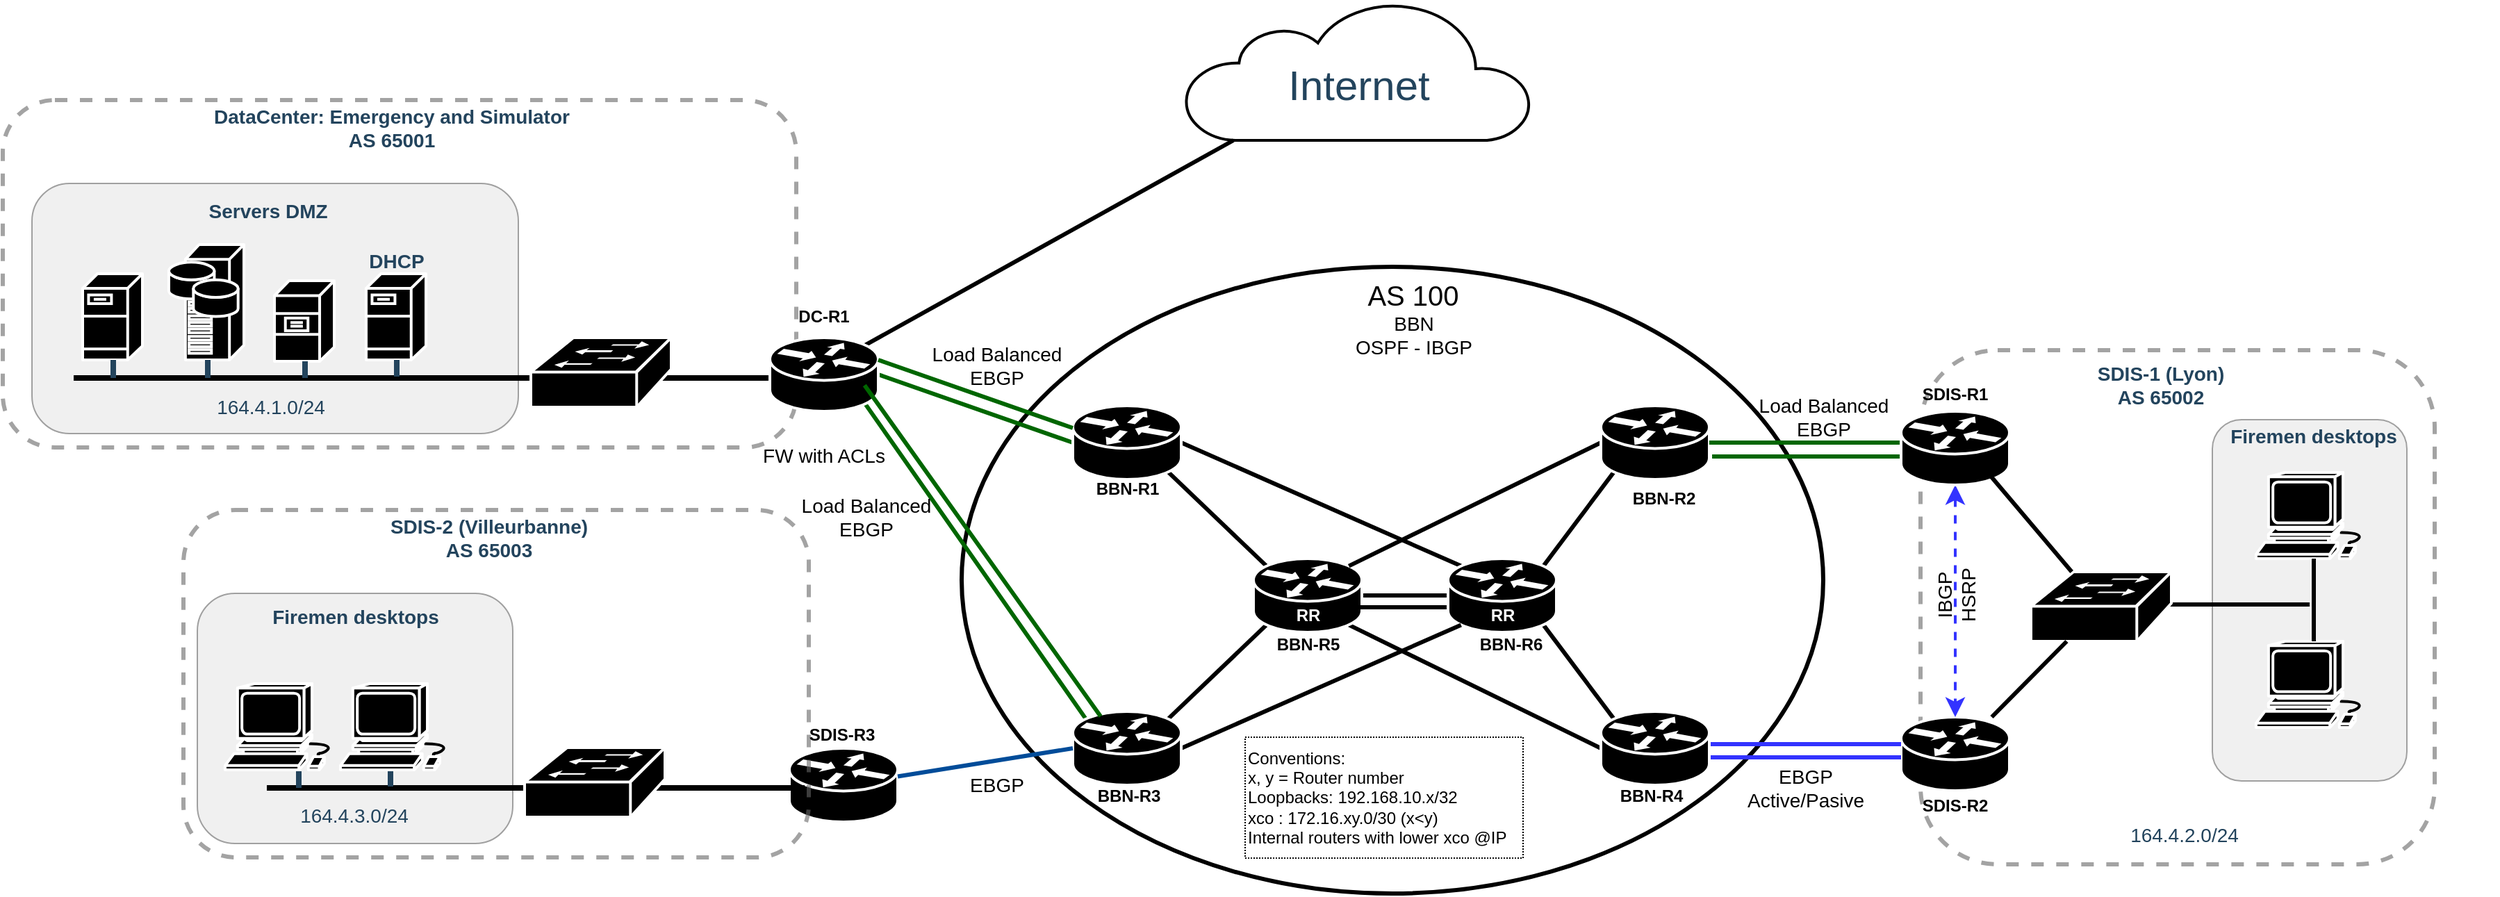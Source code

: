 <mxfile version="12.2.8" type="github" pages="1">
  <diagram id="FUK5VRdXRRXg4a2FzhbF" name="Page-1">
    <mxGraphModel dx="932" dy="593" grid="1" gridSize="10" guides="1" tooltips="1" connect="1" arrows="1" fold="1" page="1" pageScale="1" pageWidth="1169" pageHeight="827" math="0" shadow="0">
      <root>
        <mxCell id="0"/>
        <mxCell id="1" parent="0"/>
        <mxCell id="m8ftNf-RLhbLN0EkpQ5M-95" value="" style="rounded=1;whiteSpace=wrap;html=1;strokeColor=#666666;fillColor=none;fontSize=24;align=center;opacity=60;strokeWidth=3;dashed=1;" vertex="1" parent="1">
          <mxGeometry x="1390" y="400" width="370" height="370" as="geometry"/>
        </mxCell>
        <mxCell id="m8ftNf-RLhbLN0EkpQ5M-39" value="" style="ellipse;whiteSpace=wrap;html=1;strokeColor=#000000;strokeWidth=3;fillColor=none;fontSize=30;" vertex="1" parent="1">
          <mxGeometry x="700" y="340" width="620" height="451" as="geometry"/>
        </mxCell>
        <mxCell id="m8ftNf-RLhbLN0EkpQ5M-30" value="" style="rounded=1;whiteSpace=wrap;html=1;strokeColor=#666666;fillColor=none;fontSize=24;align=center;opacity=60;strokeWidth=3;dashed=1;" vertex="1" parent="1">
          <mxGeometry x="10" y="220" width="571" height="250" as="geometry"/>
        </mxCell>
        <mxCell id="eDpG2MKJNi3HJfzrJsTe-13" value="" style="rounded=1;whiteSpace=wrap;html=1;strokeColor=#666666;fillColor=#E6E6E6;fontSize=24;align=center;opacity=60;" parent="1" vertex="1">
          <mxGeometry x="31" y="280" width="350" height="180" as="geometry"/>
        </mxCell>
        <mxCell id="eDpG2MKJNi3HJfzrJsTe-20" value="" style="line;html=1;strokeColor=#000000;" parent="1" vertex="1">
          <mxGeometry x="61" y="415" width="530" height="10" as="geometry"/>
        </mxCell>
        <mxCell id="eDpG2MKJNi3HJfzrJsTe-3" value="FW with ACLs" style="text;html=1;strokeColor=none;fillColor=none;align=center;verticalAlign=middle;whiteSpace=wrap;rounded=0;fontSize=14;" parent="1" vertex="1">
          <mxGeometry x="556" y="466" width="90" height="20" as="geometry"/>
        </mxCell>
        <mxCell id="eDpG2MKJNi3HJfzrJsTe-4" value="DC-R1" style="text;html=1;strokeColor=none;fillColor=none;align=center;verticalAlign=middle;whiteSpace=wrap;rounded=0;fontSize=12;fontStyle=1" parent="1" vertex="1">
          <mxGeometry x="576" y="366" width="50" height="20" as="geometry"/>
        </mxCell>
        <mxCell id="eDpG2MKJNi3HJfzrJsTe-5" value="" style="shape=mxgraph.cisco.switches.workgroup_switch;html=1;pointerEvents=1;dashed=0;fillColor=#000000;strokeColor=#ffffff;strokeWidth=2;verticalLabelPosition=bottom;verticalAlign=top;align=center;outlineConnect=0;" parent="1" vertex="1">
          <mxGeometry x="390" y="391" width="101" height="50" as="geometry"/>
        </mxCell>
        <mxCell id="m8ftNf-RLhbLN0EkpQ5M-24" style="edgeStyle=none;rounded=0;orthogonalLoop=1;jettySize=auto;html=1;exitX=1;exitY=0.5;exitDx=0;exitDy=0;exitPerimeter=0;entryX=0;entryY=0.5;entryDx=0;entryDy=0;entryPerimeter=0;endArrow=none;endFill=0;strokeWidth=3;strokeColor=#006600;" edge="1" parent="1" source="eDpG2MKJNi3HJfzrJsTe-6" target="m8ftNf-RLhbLN0EkpQ5M-4">
          <mxGeometry relative="1" as="geometry"/>
        </mxCell>
        <mxCell id="m8ftNf-RLhbLN0EkpQ5M-25" style="edgeStyle=none;rounded=0;orthogonalLoop=1;jettySize=auto;html=1;exitX=0.88;exitY=0.9;exitDx=0;exitDy=0;exitPerimeter=0;endArrow=none;endFill=0;strokeWidth=3;entryX=0.12;entryY=0.1;entryDx=0;entryDy=0;entryPerimeter=0;strokeColor=#006600;" edge="1" parent="1" source="eDpG2MKJNi3HJfzrJsTe-6" target="m8ftNf-RLhbLN0EkpQ5M-8">
          <mxGeometry relative="1" as="geometry"/>
        </mxCell>
        <mxCell id="m8ftNf-RLhbLN0EkpQ5M-37" style="edgeStyle=none;rounded=0;orthogonalLoop=1;jettySize=auto;html=1;exitX=0.88;exitY=0.1;exitDx=0;exitDy=0;exitPerimeter=0;endArrow=none;endFill=0;strokeWidth=3;fontSize=30;" edge="1" parent="1" source="eDpG2MKJNi3HJfzrJsTe-6" target="m8ftNf-RLhbLN0EkpQ5M-34">
          <mxGeometry relative="1" as="geometry"/>
        </mxCell>
        <mxCell id="eDpG2MKJNi3HJfzrJsTe-6" value="" style="shape=mxgraph.cisco.routers.router;html=1;pointerEvents=1;dashed=0;fillColor=#000000;strokeColor=#ffffff;strokeWidth=2;verticalLabelPosition=bottom;verticalAlign=top;align=center;outlineConnect=0;" parent="1" vertex="1">
          <mxGeometry x="562" y="391" width="78" height="53" as="geometry"/>
        </mxCell>
        <mxCell id="eDpG2MKJNi3HJfzrJsTe-14" value="" style="shape=mxgraph.cisco.servers.fileserver;html=1;dashed=0;fillColor=#000000;strokeColor=#ffffff;strokeWidth=2;verticalLabelPosition=bottom;verticalAlign=top;fontFamily=Helvetica;fontSize=36;fontColor=#FFB366" parent="1" vertex="1">
          <mxGeometry x="67.5" y="345" width="43" height="62" as="geometry"/>
        </mxCell>
        <mxCell id="eDpG2MKJNi3HJfzrJsTe-15" value="" style="shape=mxgraph.cisco.servers.fileserver;html=1;dashed=0;fillColor=#000000;strokeColor=#ffffff;strokeWidth=2;verticalLabelPosition=bottom;verticalAlign=top;fontFamily=Helvetica;fontSize=36;fontColor=#FFB366" parent="1" vertex="1">
          <mxGeometry x="271.5" y="345" width="43" height="62" as="geometry"/>
        </mxCell>
        <mxCell id="eDpG2MKJNi3HJfzrJsTe-16" value="" style="shape=mxgraph.cisco.servers.file_server;html=1;dashed=0;fillColor=#000000;strokeColor=#ffffff;strokeWidth=2;verticalLabelPosition=bottom;verticalAlign=top;fontFamily=Helvetica;fontSize=36;fontColor=#FFB366" parent="1" vertex="1">
          <mxGeometry x="205.5" y="350" width="43" height="58" as="geometry"/>
        </mxCell>
        <mxCell id="eDpG2MKJNi3HJfzrJsTe-17" value="" style="shape=mxgraph.cisco.servers.storage_server;html=1;dashed=0;fillColor=#000000;strokeColor=#ffffff;strokeWidth=2;verticalLabelPosition=bottom;verticalAlign=top;fontFamily=Helvetica;fontSize=36;fontColor=#FFB366" parent="1" vertex="1">
          <mxGeometry x="129.5" y="324" width="54" height="83" as="geometry"/>
        </mxCell>
        <mxCell id="eDpG2MKJNi3HJfzrJsTe-23" value="" style="edgeStyle=elbowEdgeStyle;elbow=horizontal;endArrow=none;html=1;strokeColor=#23445D;endFill=0;strokeWidth=4;rounded=1" parent="1" target="eDpG2MKJNi3HJfzrJsTe-15" edge="1">
          <mxGeometry width="100" height="100" relative="1" as="geometry">
            <mxPoint x="293.5" y="419" as="sourcePoint"/>
            <mxPoint x="293.833" y="365.944" as="targetPoint"/>
          </mxGeometry>
        </mxCell>
        <mxCell id="eDpG2MKJNi3HJfzrJsTe-24" value="" style="edgeStyle=elbowEdgeStyle;elbow=horizontal;endArrow=none;html=1;strokeColor=#23445D;endFill=0;strokeWidth=4;rounded=1" parent="1" target="eDpG2MKJNi3HJfzrJsTe-16" edge="1">
          <mxGeometry width="100" height="100" relative="1" as="geometry">
            <mxPoint x="227.5" y="420" as="sourcePoint"/>
            <mxPoint x="227.833" y="366.944" as="targetPoint"/>
          </mxGeometry>
        </mxCell>
        <mxCell id="eDpG2MKJNi3HJfzrJsTe-25" value="" style="edgeStyle=elbowEdgeStyle;elbow=horizontal;endArrow=none;html=1;strokeColor=#23445D;endFill=0;strokeWidth=4;rounded=1" parent="1" target="eDpG2MKJNi3HJfzrJsTe-17" edge="1">
          <mxGeometry width="100" height="100" relative="1" as="geometry">
            <mxPoint x="157.5" y="420" as="sourcePoint"/>
            <mxPoint x="157.306" y="366.944" as="targetPoint"/>
          </mxGeometry>
        </mxCell>
        <mxCell id="eDpG2MKJNi3HJfzrJsTe-26" value="" style="edgeStyle=elbowEdgeStyle;elbow=horizontal;endArrow=none;html=1;strokeColor=#23445D;endFill=0;strokeWidth=4;rounded=1" parent="1" target="eDpG2MKJNi3HJfzrJsTe-14" edge="1">
          <mxGeometry width="100" height="100" relative="1" as="geometry">
            <mxPoint x="89.5" y="420" as="sourcePoint"/>
            <mxPoint x="89.306" y="366.944" as="targetPoint"/>
          </mxGeometry>
        </mxCell>
        <mxCell id="eDpG2MKJNi3HJfzrJsTe-27" value="&lt;font color=&quot;#23445d&quot;&gt;&lt;span&gt;Servers DMZ&amp;nbsp;&lt;/span&gt;&lt;/font&gt;" style="rounded=1;whiteSpace=wrap;html=1;strokeColor=none;fillColor=none;fontSize=14;fontColor=#742B21;align=center;fontStyle=1" parent="1" vertex="1">
          <mxGeometry x="70" y="290" width="266" height="19" as="geometry"/>
        </mxCell>
        <mxCell id="eDpG2MKJNi3HJfzrJsTe-28" value="&lt;font color=&quot;#23445d&quot;&gt;&lt;span&gt;164.4.1.0/24&lt;/span&gt;&lt;/font&gt;" style="rounded=1;whiteSpace=wrap;html=1;strokeColor=none;fillColor=none;fontSize=14;fontColor=#742B21;align=center;fontStyle=0" parent="1" vertex="1">
          <mxGeometry x="70" y="431.5" width="266" height="19" as="geometry"/>
        </mxCell>
        <mxCell id="eDpG2MKJNi3HJfzrJsTe-29" value="&lt;font color=&quot;#23445d&quot;&gt;&lt;span&gt;DHCP&lt;/span&gt;&lt;/font&gt;" style="rounded=1;whiteSpace=wrap;html=1;strokeColor=none;fillColor=none;fontSize=14;fontColor=#742B21;align=center;fontStyle=1" parent="1" vertex="1">
          <mxGeometry x="260.5" y="326" width="65" height="19" as="geometry"/>
        </mxCell>
        <mxCell id="eDpG2MKJNi3HJfzrJsTe-30" value="" style="shape=image;html=1;verticalAlign=top;verticalLabelPosition=bottom;labelBackgroundColor=#ffffff;imageAspect=0;aspect=fixed;image=https://cdn3.iconfinder.com/data/icons/funky/136/Fire-128.png;fontSize=12;imageBackground=none;" parent="1" vertex="1">
          <mxGeometry x="576" y="413" width="50" height="50" as="geometry"/>
        </mxCell>
        <mxCell id="m8ftNf-RLhbLN0EkpQ5M-11" style="rounded=0;orthogonalLoop=1;jettySize=auto;html=1;exitX=0.88;exitY=0.9;exitDx=0;exitDy=0;exitPerimeter=0;entryX=0.12;entryY=0.1;entryDx=0;entryDy=0;entryPerimeter=0;endArrow=none;endFill=0;strokeWidth=3;" edge="1" parent="1" source="m8ftNf-RLhbLN0EkpQ5M-4" target="m8ftNf-RLhbLN0EkpQ5M-5">
          <mxGeometry relative="1" as="geometry"/>
        </mxCell>
        <mxCell id="m8ftNf-RLhbLN0EkpQ5M-22" style="edgeStyle=none;rounded=0;orthogonalLoop=1;jettySize=auto;html=1;exitX=1;exitY=0.5;exitDx=0;exitDy=0;exitPerimeter=0;entryX=0.12;entryY=0.1;entryDx=0;entryDy=0;entryPerimeter=0;endArrow=none;endFill=0;strokeWidth=3;" edge="1" parent="1" source="m8ftNf-RLhbLN0EkpQ5M-4" target="m8ftNf-RLhbLN0EkpQ5M-6">
          <mxGeometry relative="1" as="geometry"/>
        </mxCell>
        <mxCell id="m8ftNf-RLhbLN0EkpQ5M-4" value="" style="shape=mxgraph.cisco.routers.router;html=1;pointerEvents=1;dashed=0;fillColor=#000000;strokeColor=#ffffff;strokeWidth=2;verticalLabelPosition=bottom;verticalAlign=top;align=center;outlineConnect=0;" vertex="1" parent="1">
          <mxGeometry x="780" y="440" width="78" height="53" as="geometry"/>
        </mxCell>
        <mxCell id="m8ftNf-RLhbLN0EkpQ5M-17" style="edgeStyle=none;rounded=0;orthogonalLoop=1;jettySize=auto;html=1;exitX=0.12;exitY=0.9;exitDx=0;exitDy=0;exitPerimeter=0;entryX=0.88;entryY=0.1;entryDx=0;entryDy=0;entryPerimeter=0;endArrow=none;endFill=0;strokeWidth=3;" edge="1" parent="1" source="m8ftNf-RLhbLN0EkpQ5M-5" target="m8ftNf-RLhbLN0EkpQ5M-8">
          <mxGeometry relative="1" as="geometry"/>
        </mxCell>
        <mxCell id="m8ftNf-RLhbLN0EkpQ5M-18" style="edgeStyle=none;rounded=0;orthogonalLoop=1;jettySize=auto;html=1;endArrow=none;endFill=0;strokeWidth=3;" edge="1" parent="1" source="m8ftNf-RLhbLN0EkpQ5M-5" target="m8ftNf-RLhbLN0EkpQ5M-6">
          <mxGeometry relative="1" as="geometry">
            <mxPoint x="988" y="574.5" as="sourcePoint"/>
            <mxPoint x="1230" y="575" as="targetPoint"/>
          </mxGeometry>
        </mxCell>
        <mxCell id="m8ftNf-RLhbLN0EkpQ5M-19" style="edgeStyle=none;rounded=0;orthogonalLoop=1;jettySize=auto;html=1;exitX=0.88;exitY=0.9;exitDx=0;exitDy=0;exitPerimeter=0;entryX=0;entryY=0.5;entryDx=0;entryDy=0;entryPerimeter=0;endArrow=none;endFill=0;strokeWidth=3;" edge="1" parent="1" source="m8ftNf-RLhbLN0EkpQ5M-5" target="m8ftNf-RLhbLN0EkpQ5M-9">
          <mxGeometry relative="1" as="geometry"/>
        </mxCell>
        <mxCell id="m8ftNf-RLhbLN0EkpQ5M-5" value="" style="shape=mxgraph.cisco.routers.router;html=1;pointerEvents=1;dashed=0;fillColor=#000000;strokeColor=#ffffff;strokeWidth=2;verticalLabelPosition=bottom;verticalAlign=top;align=center;outlineConnect=0;" vertex="1" parent="1">
          <mxGeometry x="910" y="550" width="78" height="53" as="geometry"/>
        </mxCell>
        <mxCell id="m8ftNf-RLhbLN0EkpQ5M-15" style="edgeStyle=none;rounded=0;orthogonalLoop=1;jettySize=auto;html=1;exitX=0.88;exitY=0.1;exitDx=0;exitDy=0;exitPerimeter=0;entryX=0.12;entryY=0.9;entryDx=0;entryDy=0;entryPerimeter=0;endArrow=none;endFill=0;strokeWidth=3;" edge="1" parent="1" source="m8ftNf-RLhbLN0EkpQ5M-6" target="m8ftNf-RLhbLN0EkpQ5M-7">
          <mxGeometry relative="1" as="geometry"/>
        </mxCell>
        <mxCell id="m8ftNf-RLhbLN0EkpQ5M-16" style="edgeStyle=none;rounded=0;orthogonalLoop=1;jettySize=auto;html=1;exitX=0.88;exitY=0.9;exitDx=0;exitDy=0;exitPerimeter=0;entryX=0.12;entryY=0.1;entryDx=0;entryDy=0;entryPerimeter=0;endArrow=none;endFill=0;strokeWidth=3;" edge="1" parent="1" source="m8ftNf-RLhbLN0EkpQ5M-6" target="m8ftNf-RLhbLN0EkpQ5M-9">
          <mxGeometry relative="1" as="geometry"/>
        </mxCell>
        <mxCell id="m8ftNf-RLhbLN0EkpQ5M-6" value="" style="shape=mxgraph.cisco.routers.router;html=1;pointerEvents=1;dashed=0;fillColor=#000000;strokeColor=#ffffff;strokeWidth=2;verticalLabelPosition=bottom;verticalAlign=top;align=center;outlineConnect=0;" vertex="1" parent="1">
          <mxGeometry x="1050" y="550" width="78" height="53" as="geometry"/>
        </mxCell>
        <mxCell id="m8ftNf-RLhbLN0EkpQ5M-23" style="edgeStyle=none;rounded=0;orthogonalLoop=1;jettySize=auto;html=1;exitX=0;exitY=0.5;exitDx=0;exitDy=0;exitPerimeter=0;entryX=0.88;entryY=0.1;entryDx=0;entryDy=0;entryPerimeter=0;endArrow=none;endFill=0;strokeWidth=3;" edge="1" parent="1" source="m8ftNf-RLhbLN0EkpQ5M-7" target="m8ftNf-RLhbLN0EkpQ5M-5">
          <mxGeometry relative="1" as="geometry"/>
        </mxCell>
        <mxCell id="m8ftNf-RLhbLN0EkpQ5M-7" value="" style="shape=mxgraph.cisco.routers.router;html=1;pointerEvents=1;dashed=0;fillColor=#000000;strokeColor=#ffffff;strokeWidth=2;verticalLabelPosition=bottom;verticalAlign=top;align=center;outlineConnect=0;" vertex="1" parent="1">
          <mxGeometry x="1160" y="440" width="78" height="53" as="geometry"/>
        </mxCell>
        <mxCell id="m8ftNf-RLhbLN0EkpQ5M-20" style="edgeStyle=none;rounded=0;orthogonalLoop=1;jettySize=auto;html=1;exitX=1;exitY=0.5;exitDx=0;exitDy=0;exitPerimeter=0;entryX=0.12;entryY=0.9;entryDx=0;entryDy=0;entryPerimeter=0;endArrow=none;endFill=0;strokeWidth=3;" edge="1" parent="1" source="m8ftNf-RLhbLN0EkpQ5M-8" target="m8ftNf-RLhbLN0EkpQ5M-6">
          <mxGeometry relative="1" as="geometry"/>
        </mxCell>
        <mxCell id="m8ftNf-RLhbLN0EkpQ5M-8" value="" style="shape=mxgraph.cisco.routers.router;html=1;pointerEvents=1;dashed=0;fillColor=#000000;strokeColor=#ffffff;strokeWidth=2;verticalLabelPosition=bottom;verticalAlign=top;align=center;outlineConnect=0;" vertex="1" parent="1">
          <mxGeometry x="780" y="660" width="78" height="53" as="geometry"/>
        </mxCell>
        <mxCell id="m8ftNf-RLhbLN0EkpQ5M-26" style="edgeStyle=none;rounded=0;orthogonalLoop=1;jettySize=auto;html=1;exitX=1;exitY=0.5;exitDx=0;exitDy=0;exitPerimeter=0;entryX=0;entryY=0.5;entryDx=0;entryDy=0;entryPerimeter=0;endArrow=none;endFill=0;strokeWidth=3;" edge="1" parent="1">
          <mxGeometry relative="1" as="geometry">
            <mxPoint x="987" y="585" as="sourcePoint"/>
            <mxPoint x="1049" y="585" as="targetPoint"/>
          </mxGeometry>
        </mxCell>
        <mxCell id="m8ftNf-RLhbLN0EkpQ5M-27" style="edgeStyle=none;rounded=0;orthogonalLoop=1;jettySize=auto;html=1;exitX=0.88;exitY=0.9;exitDx=0;exitDy=0;exitPerimeter=0;endArrow=none;endFill=0;strokeWidth=3;strokeColor=#006600;" edge="1" parent="1">
          <mxGeometry relative="1" as="geometry">
            <mxPoint x="630.14" y="425.2" as="sourcePoint"/>
            <mxPoint x="800" y="663.5" as="targetPoint"/>
          </mxGeometry>
        </mxCell>
        <mxCell id="m8ftNf-RLhbLN0EkpQ5M-28" style="edgeStyle=none;rounded=0;orthogonalLoop=1;jettySize=auto;html=1;exitX=1;exitY=0.5;exitDx=0;exitDy=0;exitPerimeter=0;entryX=0;entryY=0.5;entryDx=0;entryDy=0;entryPerimeter=0;endArrow=none;endFill=0;strokeWidth=3;strokeColor=#006600;" edge="1" parent="1">
          <mxGeometry relative="1" as="geometry">
            <mxPoint x="640" y="407" as="sourcePoint"/>
            <mxPoint x="780" y="456" as="targetPoint"/>
          </mxGeometry>
        </mxCell>
        <mxCell id="m8ftNf-RLhbLN0EkpQ5M-31" value="&lt;font color=&quot;#23445d&quot;&gt;&lt;span&gt;DataCenter: Emergency and Simulator&lt;br&gt;AS 65001&lt;/span&gt;&lt;/font&gt;" style="rounded=1;whiteSpace=wrap;html=1;strokeColor=none;fillColor=none;fontSize=14;fontColor=#742B21;align=center;fontStyle=1" vertex="1" parent="1">
          <mxGeometry x="156.5" y="230" width="266" height="19" as="geometry"/>
        </mxCell>
        <mxCell id="m8ftNf-RLhbLN0EkpQ5M-34" value="" style="html=1;verticalLabelPosition=bottom;align=center;labelBackgroundColor=#ffffff;verticalAlign=top;strokeWidth=2;strokeColor=#000000;shadow=0;dashed=0;shape=mxgraph.ios7.icons.cloud;fillColor=none;" vertex="1" parent="1">
          <mxGeometry x="861" y="149" width="249" height="100" as="geometry"/>
        </mxCell>
        <mxCell id="m8ftNf-RLhbLN0EkpQ5M-36" value="&lt;font color=&quot;#23445d&quot; style=&quot;font-size: 30px;&quot;&gt;&lt;span style=&quot;font-size: 30px;&quot;&gt;Internet&lt;br style=&quot;font-size: 30px;&quot;&gt;&lt;/span&gt;&lt;/font&gt;" style="rounded=1;whiteSpace=wrap;html=1;strokeColor=none;fillColor=none;fontSize=30;fontColor=#742B21;align=center;fontStyle=0" vertex="1" parent="1">
          <mxGeometry x="865.5" y="199" width="240" height="19" as="geometry"/>
        </mxCell>
        <mxCell id="m8ftNf-RLhbLN0EkpQ5M-40" value="AS 100" style="text;html=1;strokeColor=none;fillColor=none;align=center;verticalAlign=middle;whiteSpace=wrap;rounded=0;fontSize=20;" vertex="1" parent="1">
          <mxGeometry x="940" y="350" width="170" height="20" as="geometry"/>
        </mxCell>
        <mxCell id="m8ftNf-RLhbLN0EkpQ5M-41" value="BBN&lt;br&gt;OSPF - IBGP" style="text;html=1;fontSize=14;align=center;" vertex="1" parent="1">
          <mxGeometry x="964.5" y="366" width="121" height="30" as="geometry"/>
        </mxCell>
        <mxCell id="m8ftNf-RLhbLN0EkpQ5M-42" value="Load Balanced&lt;br&gt;EBGP" style="text;html=1;fontSize=14;align=center;" vertex="1" parent="1">
          <mxGeometry x="576" y="497" width="110" height="30" as="geometry"/>
        </mxCell>
        <mxCell id="m8ftNf-RLhbLN0EkpQ5M-43" value="Load Balanced&lt;br&gt;EBGP" style="text;html=1;fontSize=14;align=center;" vertex="1" parent="1">
          <mxGeometry x="670" y="387.5" width="110" height="30" as="geometry"/>
        </mxCell>
        <mxCell id="m8ftNf-RLhbLN0EkpQ5M-44" value="BBN-R1" style="text;html=1;fontSize=12;align=center;fontStyle=1" vertex="1" parent="1">
          <mxGeometry x="764" y="486" width="110" height="30" as="geometry"/>
        </mxCell>
        <mxCell id="m8ftNf-RLhbLN0EkpQ5M-45" value="BBN-R6" style="text;html=1;fontSize=12;align=center;fontStyle=1" vertex="1" parent="1">
          <mxGeometry x="1040" y="598" width="110" height="30" as="geometry"/>
        </mxCell>
        <mxCell id="m8ftNf-RLhbLN0EkpQ5M-46" value="BBN-R5" style="text;html=1;fontSize=12;align=center;fontStyle=1" vertex="1" parent="1">
          <mxGeometry x="894" y="598" width="110" height="30" as="geometry"/>
        </mxCell>
        <mxCell id="m8ftNf-RLhbLN0EkpQ5M-47" value="BBN-R4" style="text;html=1;fontSize=12;align=center;fontStyle=1" vertex="1" parent="1">
          <mxGeometry x="1140.5" y="707" width="110" height="30" as="geometry"/>
        </mxCell>
        <mxCell id="m8ftNf-RLhbLN0EkpQ5M-48" value="BBN-R3" style="text;html=1;fontSize=12;align=center;fontStyle=1" vertex="1" parent="1">
          <mxGeometry x="764.5" y="707" width="110" height="30" as="geometry"/>
        </mxCell>
        <mxCell id="m8ftNf-RLhbLN0EkpQ5M-49" value="BBN-R2" style="text;html=1;fontSize=12;align=center;fontStyle=1" vertex="1" parent="1">
          <mxGeometry x="1150" y="493" width="110" height="30" as="geometry"/>
        </mxCell>
        <mxCell id="m8ftNf-RLhbLN0EkpQ5M-50" value="RR" style="text;html=1;fontSize=12;align=center;fontStyle=1;fontColor=#FFFFFF;" vertex="1" parent="1">
          <mxGeometry x="894" y="576.5" width="110" height="30" as="geometry"/>
        </mxCell>
        <mxCell id="m8ftNf-RLhbLN0EkpQ5M-51" value="RR" style="text;html=1;fontSize=12;align=center;fontStyle=1;fontColor=#FFFFFF;" vertex="1" parent="1">
          <mxGeometry x="1034" y="576.5" width="110" height="30" as="geometry"/>
        </mxCell>
        <mxCell id="m8ftNf-RLhbLN0EkpQ5M-53" value="Conventions:&lt;br&gt;&lt;div&gt;x, y = Router number&lt;/div&gt;Loopbacks: 192.168.10.x/32&lt;br&gt;xco : 172.16.xy.0/30 (x&amp;lt;y)&lt;br&gt;Internal routers with lower xco @IP" style="text;html=1;strokeColor=#000000;fillColor=none;align=left;verticalAlign=middle;rounded=0;fontSize=12;fontColor=#000000;labelBackgroundColor=none;labelBorderColor=none;whiteSpace=wrap;spacing=2;spacingLeft=0;dashed=1;dashPattern=1 1;" vertex="1" parent="1">
          <mxGeometry x="904" y="678.5" width="200" height="87" as="geometry"/>
        </mxCell>
        <mxCell id="m8ftNf-RLhbLN0EkpQ5M-54" value="" style="shape=mxgraph.cisco.routers.router;html=1;pointerEvents=1;dashed=0;fillColor=#000000;strokeColor=#ffffff;strokeWidth=2;verticalLabelPosition=bottom;verticalAlign=top;align=center;outlineConnect=0;" vertex="1" parent="1">
          <mxGeometry x="576" y="686.5" width="78" height="53" as="geometry"/>
        </mxCell>
        <mxCell id="m8ftNf-RLhbLN0EkpQ5M-55" value="" style="rounded=1;whiteSpace=wrap;html=1;strokeColor=#666666;fillColor=none;fontSize=24;align=center;opacity=60;strokeWidth=3;dashed=1;" vertex="1" parent="1">
          <mxGeometry x="140" y="515" width="450" height="250" as="geometry"/>
        </mxCell>
        <mxCell id="m8ftNf-RLhbLN0EkpQ5M-56" value="" style="rounded=1;whiteSpace=wrap;html=1;strokeColor=#666666;fillColor=#E6E6E6;fontSize=24;align=center;opacity=60;" vertex="1" parent="1">
          <mxGeometry x="150" y="575" width="227" height="180" as="geometry"/>
        </mxCell>
        <mxCell id="m8ftNf-RLhbLN0EkpQ5M-57" value="" style="line;html=1;strokeColor=#000000;" vertex="1" parent="1">
          <mxGeometry x="200" y="710" width="387" height="10" as="geometry"/>
        </mxCell>
        <mxCell id="m8ftNf-RLhbLN0EkpQ5M-58" value="SDIS-R3" style="text;html=1;strokeColor=none;fillColor=none;align=center;verticalAlign=middle;whiteSpace=wrap;rounded=0;fontSize=12;fontStyle=1" vertex="1" parent="1">
          <mxGeometry x="582" y="666.5" width="64" height="20" as="geometry"/>
        </mxCell>
        <mxCell id="m8ftNf-RLhbLN0EkpQ5M-59" value="" style="shape=mxgraph.cisco.switches.workgroup_switch;html=1;pointerEvents=1;dashed=0;fillColor=#000000;strokeColor=#ffffff;strokeWidth=2;verticalLabelPosition=bottom;verticalAlign=top;align=center;outlineConnect=0;" vertex="1" parent="1">
          <mxGeometry x="385.5" y="686" width="101" height="50" as="geometry"/>
        </mxCell>
        <mxCell id="m8ftNf-RLhbLN0EkpQ5M-64" value="" style="edgeStyle=elbowEdgeStyle;elbow=horizontal;endArrow=none;html=1;strokeColor=#23445D;endFill=0;strokeWidth=4;rounded=1" edge="1" parent="1">
          <mxGeometry width="100" height="100" relative="1" as="geometry">
            <mxPoint x="289" y="714" as="sourcePoint"/>
            <mxPoint x="289" y="702" as="targetPoint"/>
          </mxGeometry>
        </mxCell>
        <mxCell id="m8ftNf-RLhbLN0EkpQ5M-65" value="" style="edgeStyle=elbowEdgeStyle;elbow=horizontal;endArrow=none;html=1;strokeColor=#23445D;endFill=0;strokeWidth=4;rounded=1" edge="1" parent="1">
          <mxGeometry width="100" height="100" relative="1" as="geometry">
            <mxPoint x="223" y="715" as="sourcePoint"/>
            <mxPoint x="223" y="703" as="targetPoint"/>
          </mxGeometry>
        </mxCell>
        <mxCell id="m8ftNf-RLhbLN0EkpQ5M-68" value="&lt;font color=&quot;#23445d&quot;&gt;&lt;span&gt;Firemen desktops&lt;/span&gt;&lt;/font&gt;" style="rounded=1;whiteSpace=wrap;html=1;strokeColor=none;fillColor=none;fontSize=14;fontColor=#742B21;align=center;fontStyle=1" vertex="1" parent="1">
          <mxGeometry x="130.5" y="582.5" width="266" height="19" as="geometry"/>
        </mxCell>
        <mxCell id="m8ftNf-RLhbLN0EkpQ5M-69" value="&lt;font color=&quot;#23445d&quot;&gt;&lt;span&gt;164.4.3.0/24&lt;/span&gt;&lt;/font&gt;" style="rounded=1;whiteSpace=wrap;html=1;strokeColor=none;fillColor=none;fontSize=14;fontColor=#742B21;align=center;fontStyle=0" vertex="1" parent="1">
          <mxGeometry x="129.5" y="725.5" width="266" height="19" as="geometry"/>
        </mxCell>
        <mxCell id="m8ftNf-RLhbLN0EkpQ5M-72" value="&lt;font color=&quot;#23445d&quot;&gt;&lt;span&gt;SDIS-2 (Villeurbanne)&lt;br&gt;AS 65003&lt;/span&gt;&lt;/font&gt;" style="rounded=1;whiteSpace=wrap;html=1;strokeColor=none;fillColor=none;fontSize=14;fontColor=#742B21;align=center;fontStyle=1" vertex="1" parent="1">
          <mxGeometry x="227" y="525" width="266" height="19" as="geometry"/>
        </mxCell>
        <mxCell id="m8ftNf-RLhbLN0EkpQ5M-73" style="edgeStyle=none;rounded=0;orthogonalLoop=1;jettySize=auto;html=1;endArrow=none;endFill=0;strokeWidth=3;strokeColor=#004C99;entryX=0;entryY=0.5;entryDx=0;entryDy=0;entryPerimeter=0;" edge="1" parent="1" source="m8ftNf-RLhbLN0EkpQ5M-54" target="m8ftNf-RLhbLN0EkpQ5M-8">
          <mxGeometry relative="1" as="geometry">
            <mxPoint x="640.14" y="435.2" as="sourcePoint"/>
            <mxPoint x="810" y="673.5" as="targetPoint"/>
          </mxGeometry>
        </mxCell>
        <mxCell id="m8ftNf-RLhbLN0EkpQ5M-75" value="EBGP" style="text;html=1;fontSize=14;align=center;" vertex="1" parent="1">
          <mxGeometry x="670" y="698" width="110" height="30" as="geometry"/>
        </mxCell>
        <mxCell id="m8ftNf-RLhbLN0EkpQ5M-76" value="" style="shape=mxgraph.cisco.computers_and_peripherals.workstation;html=1;dashed=0;fillColor=#000000;strokeColor=#ffffff;strokeWidth=2;verticalLabelPosition=bottom;verticalAlign=top;fontFamily=Helvetica;fontSize=36;fontColor=#FFB366" vertex="1" parent="1">
          <mxGeometry x="253" y="640" width="83" height="62" as="geometry"/>
        </mxCell>
        <mxCell id="m8ftNf-RLhbLN0EkpQ5M-77" value="" style="shape=mxgraph.cisco.computers_and_peripherals.workstation;html=1;dashed=0;fillColor=#000000;strokeColor=#ffffff;strokeWidth=2;verticalLabelPosition=bottom;verticalAlign=top;fontFamily=Helvetica;fontSize=36;fontColor=#FFB366" vertex="1" parent="1">
          <mxGeometry x="170" y="640" width="83" height="62" as="geometry"/>
        </mxCell>
        <mxCell id="m8ftNf-RLhbLN0EkpQ5M-79" style="edgeStyle=none;rounded=0;orthogonalLoop=1;jettySize=auto;html=1;exitX=0.5;exitY=0;exitDx=0;exitDy=0;endArrow=none;endFill=0;strokeColor=#006600;strokeWidth=3;fontSize=12;fontColor=#000000;" edge="1" parent="1" source="m8ftNf-RLhbLN0EkpQ5M-72" target="m8ftNf-RLhbLN0EkpQ5M-72">
          <mxGeometry relative="1" as="geometry"/>
        </mxCell>
        <mxCell id="m8ftNf-RLhbLN0EkpQ5M-81" value="" style="shape=mxgraph.cisco.routers.router;html=1;pointerEvents=1;dashed=0;fillColor=#000000;strokeColor=#ffffff;strokeWidth=2;verticalLabelPosition=bottom;verticalAlign=top;align=center;outlineConnect=0;" vertex="1" parent="1">
          <mxGeometry x="1376" y="664" width="78" height="53" as="geometry"/>
        </mxCell>
        <mxCell id="m8ftNf-RLhbLN0EkpQ5M-84" style="edgeStyle=none;rounded=0;orthogonalLoop=1;jettySize=auto;html=1;exitX=1;exitY=0.5;exitDx=0;exitDy=0;exitPerimeter=0;entryX=0;entryY=0.5;entryDx=0;entryDy=0;entryPerimeter=0;endArrow=none;endFill=0;strokeWidth=3;strokeColor=#006600;" edge="1" parent="1" source="m8ftNf-RLhbLN0EkpQ5M-7">
          <mxGeometry relative="1" as="geometry">
            <mxPoint x="1238" y="417.5" as="sourcePoint"/>
            <mxPoint x="1378" y="466.5" as="targetPoint"/>
          </mxGeometry>
        </mxCell>
        <mxCell id="m8ftNf-RLhbLN0EkpQ5M-85" style="edgeStyle=none;rounded=0;orthogonalLoop=1;jettySize=auto;html=1;exitX=1.026;exitY=0.689;exitDx=0;exitDy=0;exitPerimeter=0;entryX=0;entryY=0.5;entryDx=0;entryDy=0;entryPerimeter=0;endArrow=none;endFill=0;strokeWidth=3;strokeColor=#006600;" edge="1" parent="1" source="m8ftNf-RLhbLN0EkpQ5M-7">
          <mxGeometry relative="1" as="geometry">
            <mxPoint x="1248" y="476.5" as="sourcePoint"/>
            <mxPoint x="1388" y="476.5" as="targetPoint"/>
          </mxGeometry>
        </mxCell>
        <mxCell id="m8ftNf-RLhbLN0EkpQ5M-92" style="edgeStyle=none;rounded=0;orthogonalLoop=1;jettySize=auto;html=1;exitX=0.5;exitY=1;exitDx=0;exitDy=0;exitPerimeter=0;entryX=0.5;entryY=0;entryDx=0;entryDy=0;entryPerimeter=0;endArrow=classic;endFill=1;strokeColor=#3333FF;strokeWidth=2;fontSize=12;fontColor=#000000;startArrow=classic;startFill=1;endSize=8;startSize=8;dashed=1;" edge="1" parent="1" source="m8ftNf-RLhbLN0EkpQ5M-80" target="m8ftNf-RLhbLN0EkpQ5M-81">
          <mxGeometry relative="1" as="geometry"/>
        </mxCell>
        <mxCell id="m8ftNf-RLhbLN0EkpQ5M-80" value="" style="shape=mxgraph.cisco.routers.router;html=1;pointerEvents=1;dashed=0;fillColor=#000000;strokeColor=#ffffff;strokeWidth=2;verticalLabelPosition=bottom;verticalAlign=top;align=center;outlineConnect=0;" vertex="1" parent="1">
          <mxGeometry x="1376" y="444" width="78" height="53" as="geometry"/>
        </mxCell>
        <mxCell id="m8ftNf-RLhbLN0EkpQ5M-86" style="edgeStyle=none;rounded=0;orthogonalLoop=1;jettySize=auto;html=1;exitX=1.026;exitY=0.689;exitDx=0;exitDy=0;exitPerimeter=0;entryX=0;entryY=0.5;entryDx=0;entryDy=0;entryPerimeter=0;endArrow=none;endFill=0;strokeWidth=3;strokeColor=#3333FF;" edge="1" parent="1">
          <mxGeometry relative="1" as="geometry">
            <mxPoint x="1228.028" y="683.517" as="sourcePoint"/>
            <mxPoint x="1376" y="683.5" as="targetPoint"/>
          </mxGeometry>
        </mxCell>
        <mxCell id="m8ftNf-RLhbLN0EkpQ5M-87" style="edgeStyle=none;rounded=0;orthogonalLoop=1;jettySize=auto;html=1;exitX=1.026;exitY=0.689;exitDx=0;exitDy=0;exitPerimeter=0;entryX=0;entryY=0.5;entryDx=0;entryDy=0;entryPerimeter=0;endArrow=none;endFill=0;strokeWidth=3;strokeColor=#3333FF;" edge="1" parent="1">
          <mxGeometry relative="1" as="geometry">
            <mxPoint x="1228.028" y="693.017" as="sourcePoint"/>
            <mxPoint x="1376" y="693" as="targetPoint"/>
          </mxGeometry>
        </mxCell>
        <mxCell id="m8ftNf-RLhbLN0EkpQ5M-9" value="" style="shape=mxgraph.cisco.routers.router;html=1;pointerEvents=1;dashed=0;fillColor=#000000;strokeColor=#ffffff;strokeWidth=2;verticalLabelPosition=bottom;verticalAlign=top;align=center;outlineConnect=0;" vertex="1" parent="1">
          <mxGeometry x="1160" y="660" width="78" height="53" as="geometry"/>
        </mxCell>
        <mxCell id="m8ftNf-RLhbLN0EkpQ5M-88" value="EBGP&lt;br&gt;Active/Pasive" style="text;html=1;fontSize=14;align=center;" vertex="1" parent="1">
          <mxGeometry x="1252" y="692" width="110" height="30" as="geometry"/>
        </mxCell>
        <mxCell id="m8ftNf-RLhbLN0EkpQ5M-89" value="Load Balanced&lt;br&gt;EBGP" style="text;html=1;fontSize=14;align=center;" vertex="1" parent="1">
          <mxGeometry x="1265" y="425" width="110" height="30" as="geometry"/>
        </mxCell>
        <mxCell id="m8ftNf-RLhbLN0EkpQ5M-90" value="SDIS-R1" style="text;html=1;strokeColor=none;fillColor=none;align=center;verticalAlign=middle;whiteSpace=wrap;rounded=0;fontSize=12;fontStyle=1" vertex="1" parent="1">
          <mxGeometry x="1383" y="421.5" width="64" height="20" as="geometry"/>
        </mxCell>
        <mxCell id="m8ftNf-RLhbLN0EkpQ5M-91" value="SDIS-R2" style="text;html=1;strokeColor=none;fillColor=none;align=center;verticalAlign=middle;whiteSpace=wrap;rounded=0;fontSize=12;fontStyle=1" vertex="1" parent="1">
          <mxGeometry x="1383" y="718" width="64" height="20" as="geometry"/>
        </mxCell>
        <mxCell id="m8ftNf-RLhbLN0EkpQ5M-93" value="IBGP&lt;br&gt;HSRP" style="text;html=1;fontSize=14;align=center;direction=west;horizontal=0;" vertex="1" parent="1">
          <mxGeometry x="1392" y="555.5" width="33" height="42" as="geometry"/>
        </mxCell>
        <mxCell id="m8ftNf-RLhbLN0EkpQ5M-96" value="" style="rounded=1;whiteSpace=wrap;html=1;strokeColor=#666666;fillColor=#E6E6E6;fontSize=24;align=center;opacity=60;" vertex="1" parent="1">
          <mxGeometry x="1600" y="450" width="140" height="260" as="geometry"/>
        </mxCell>
        <mxCell id="m8ftNf-RLhbLN0EkpQ5M-97" value="" style="line;html=1;strokeColor=#000000;strokeWidth=3;" vertex="1" parent="1">
          <mxGeometry x="1550" y="578" width="120" height="10" as="geometry"/>
        </mxCell>
        <mxCell id="m8ftNf-RLhbLN0EkpQ5M-98" value="" style="shape=mxgraph.cisco.switches.workgroup_switch;html=1;pointerEvents=1;dashed=0;fillColor=#000000;strokeColor=#ffffff;strokeWidth=2;verticalLabelPosition=bottom;verticalAlign=top;align=center;outlineConnect=0;" vertex="1" parent="1">
          <mxGeometry x="1469.5" y="559.5" width="101" height="50" as="geometry"/>
        </mxCell>
        <mxCell id="m8ftNf-RLhbLN0EkpQ5M-107" value="&lt;font color=&quot;#23445d&quot;&gt;&lt;span&gt;Firemen desktops&lt;/span&gt;&lt;/font&gt;" style="rounded=1;whiteSpace=wrap;html=1;strokeColor=none;fillColor=none;fontSize=14;fontColor=#742B21;align=center;fontStyle=1" vertex="1" parent="1">
          <mxGeometry x="1540" y="452" width="266" height="19" as="geometry"/>
        </mxCell>
        <mxCell id="m8ftNf-RLhbLN0EkpQ5M-108" value="&lt;font color=&quot;#23445d&quot;&gt;&lt;span&gt;164.4.2.0/24&lt;/span&gt;&lt;/font&gt;" style="rounded=1;whiteSpace=wrap;html=1;strokeColor=none;fillColor=none;fontSize=14;fontColor=#742B21;align=center;fontStyle=0" vertex="1" parent="1">
          <mxGeometry x="1447" y="739.5" width="266" height="19" as="geometry"/>
        </mxCell>
        <mxCell id="m8ftNf-RLhbLN0EkpQ5M-110" value="&lt;font color=&quot;#23445d&quot;&gt;&lt;span&gt;SDIS-1 (Lyon)&lt;br&gt;AS 65002&lt;br&gt;&lt;/span&gt;&lt;/font&gt;" style="rounded=1;whiteSpace=wrap;html=1;strokeColor=none;fillColor=none;fontSize=14;fontColor=#742B21;align=center;fontStyle=1" vertex="1" parent="1">
          <mxGeometry x="1430" y="415" width="266" height="19" as="geometry"/>
        </mxCell>
        <mxCell id="m8ftNf-RLhbLN0EkpQ5M-112" style="edgeStyle=none;rounded=0;orthogonalLoop=1;jettySize=auto;html=1;endArrow=none;endFill=0;strokeWidth=3;" edge="1" parent="1" target="m8ftNf-RLhbLN0EkpQ5M-98">
          <mxGeometry relative="1" as="geometry">
            <mxPoint x="1440" y="490" as="sourcePoint"/>
            <mxPoint x="1252.14" y="569.3" as="targetPoint"/>
          </mxGeometry>
        </mxCell>
        <mxCell id="m8ftNf-RLhbLN0EkpQ5M-114" style="edgeStyle=none;rounded=0;orthogonalLoop=1;jettySize=auto;html=1;endArrow=none;endFill=0;strokeWidth=3;" edge="1" parent="1" source="m8ftNf-RLhbLN0EkpQ5M-81" target="m8ftNf-RLhbLN0EkpQ5M-98">
          <mxGeometry relative="1" as="geometry">
            <mxPoint x="1450" y="500" as="sourcePoint"/>
            <mxPoint x="1508.836" y="569.5" as="targetPoint"/>
          </mxGeometry>
        </mxCell>
        <mxCell id="m8ftNf-RLhbLN0EkpQ5M-121" value="" style="shape=mxgraph.cisco.computers_and_peripherals.workstation;html=1;dashed=0;fillColor=#000000;strokeColor=#ffffff;strokeWidth=2;verticalLabelPosition=bottom;verticalAlign=top;fontFamily=Helvetica;fontSize=36;fontColor=#FFB366" vertex="1" parent="1">
          <mxGeometry x="1631.5" y="609.5" width="83" height="62" as="geometry"/>
        </mxCell>
        <mxCell id="m8ftNf-RLhbLN0EkpQ5M-120" value="" style="shape=mxgraph.cisco.computers_and_peripherals.workstation;html=1;dashed=0;fillColor=#000000;strokeColor=#ffffff;strokeWidth=2;verticalLabelPosition=bottom;verticalAlign=top;fontFamily=Helvetica;fontSize=36;fontColor=#FFB366" vertex="1" parent="1">
          <mxGeometry x="1631.5" y="488" width="83" height="62" as="geometry"/>
        </mxCell>
        <mxCell id="m8ftNf-RLhbLN0EkpQ5M-123" style="edgeStyle=none;rounded=0;orthogonalLoop=1;jettySize=auto;html=1;endArrow=none;endFill=0;strokeWidth=3;exitX=0.5;exitY=1;exitDx=0;exitDy=0;exitPerimeter=0;entryX=0.5;entryY=0;entryDx=0;entryDy=0;entryPerimeter=0;" edge="1" parent="1" source="m8ftNf-RLhbLN0EkpQ5M-120" target="m8ftNf-RLhbLN0EkpQ5M-121">
          <mxGeometry relative="1" as="geometry">
            <mxPoint x="1450" y="500" as="sourcePoint"/>
            <mxPoint x="1662" y="610" as="targetPoint"/>
          </mxGeometry>
        </mxCell>
      </root>
    </mxGraphModel>
  </diagram>
</mxfile>
